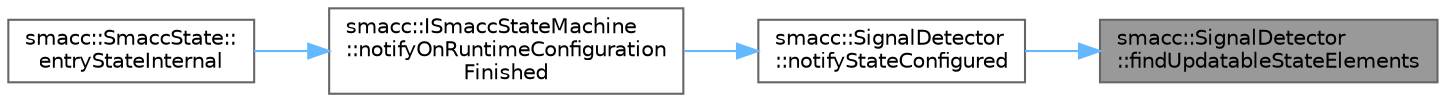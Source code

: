 digraph "smacc::SignalDetector::findUpdatableStateElements"
{
 // LATEX_PDF_SIZE
  bgcolor="transparent";
  edge [fontname=Helvetica,fontsize=10,labelfontname=Helvetica,labelfontsize=10];
  node [fontname=Helvetica,fontsize=10,shape=box,height=0.2,width=0.4];
  rankdir="RL";
  Node1 [label="smacc::SignalDetector\l::findUpdatableStateElements",height=0.2,width=0.4,color="gray40", fillcolor="grey60", style="filled", fontcolor="black",tooltip=" "];
  Node1 -> Node2 [dir="back",color="steelblue1",style="solid"];
  Node2 [label="smacc::SignalDetector\l::notifyStateConfigured",height=0.2,width=0.4,color="grey40", fillcolor="white", style="filled",URL="$classsmacc_1_1SignalDetector.html#a3e439c247b484cd190c42bd3493fd7d8",tooltip=" "];
  Node2 -> Node3 [dir="back",color="steelblue1",style="solid"];
  Node3 [label="smacc::ISmaccStateMachine\l::notifyOnRuntimeConfiguration\lFinished",height=0.2,width=0.4,color="grey40", fillcolor="white", style="filled",URL="$classsmacc_1_1ISmaccStateMachine.html#a0a561ebd12c874a9fa85ba75b740871b",tooltip=" "];
  Node3 -> Node4 [dir="back",color="steelblue1",style="solid"];
  Node4 [label="smacc::SmaccState::\lentryStateInternal",height=0.2,width=0.4,color="grey40", fillcolor="white", style="filled",URL="$classsmacc_1_1SmaccState.html#a084b95d0cb856d048fdb5ce81400eec7",tooltip=" "];
}
